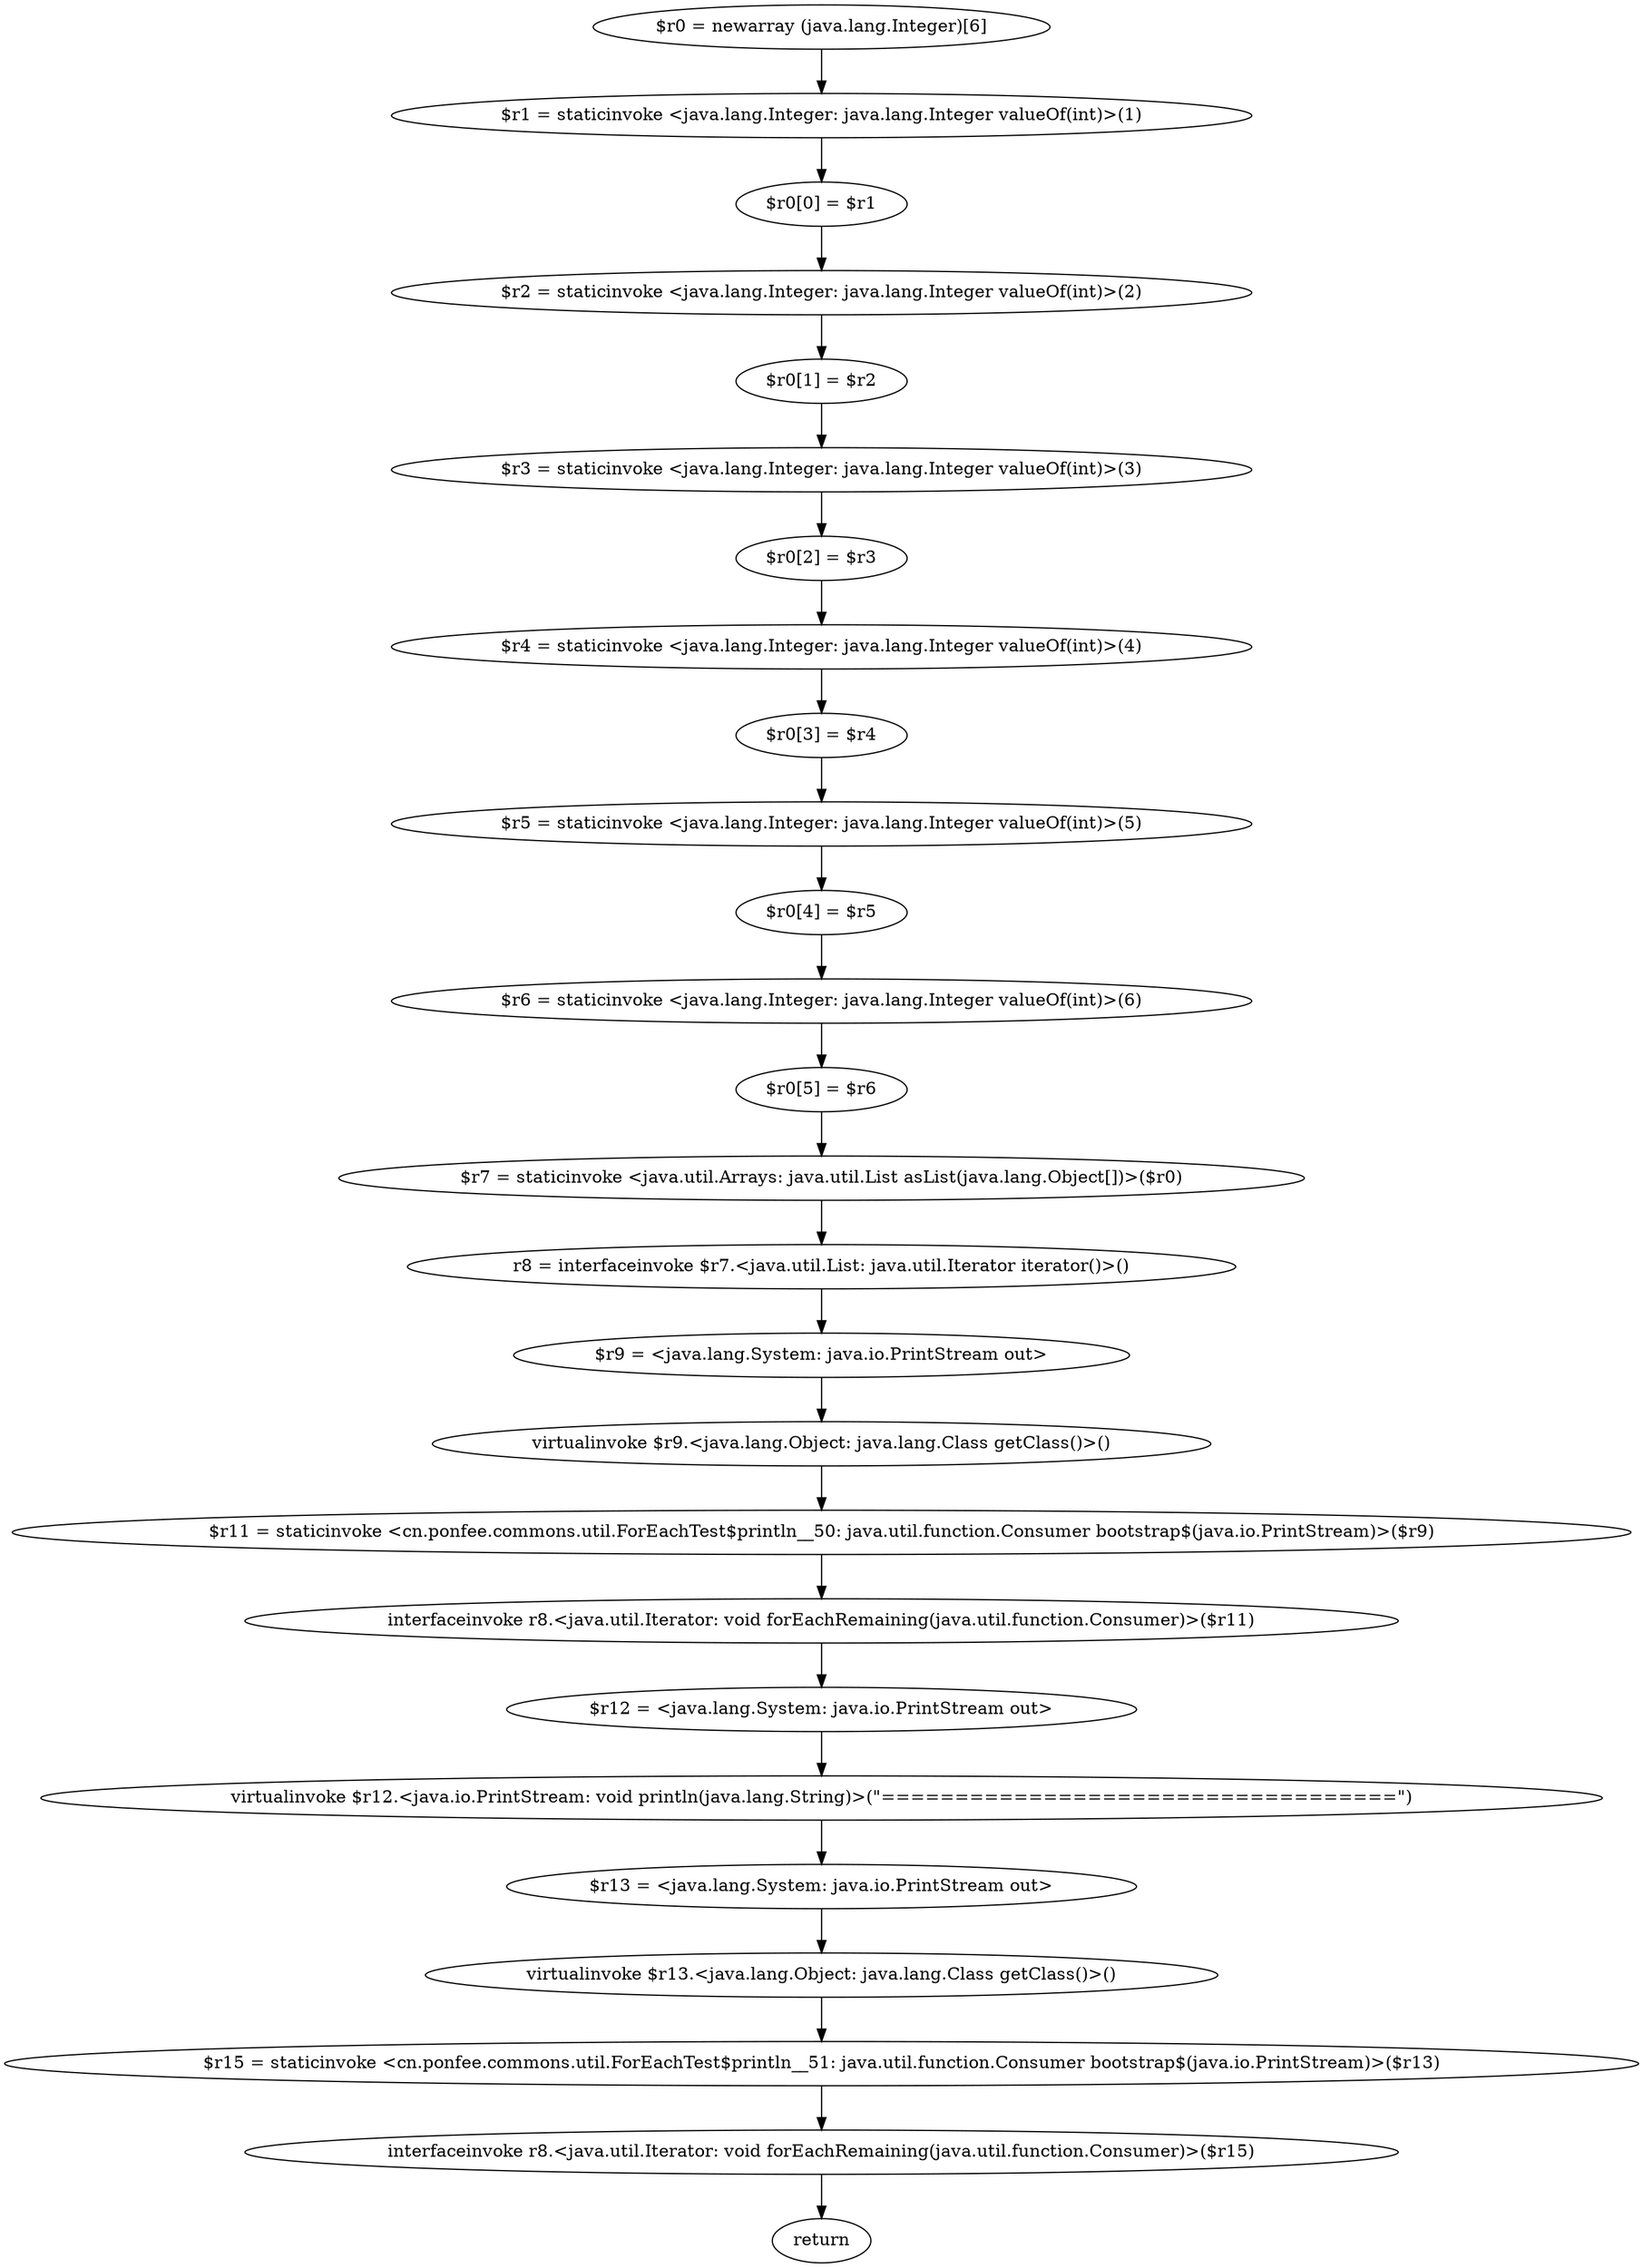 digraph "unitGraph" {
    "$r0 = newarray (java.lang.Integer)[6]"
    "$r1 = staticinvoke <java.lang.Integer: java.lang.Integer valueOf(int)>(1)"
    "$r0[0] = $r1"
    "$r2 = staticinvoke <java.lang.Integer: java.lang.Integer valueOf(int)>(2)"
    "$r0[1] = $r2"
    "$r3 = staticinvoke <java.lang.Integer: java.lang.Integer valueOf(int)>(3)"
    "$r0[2] = $r3"
    "$r4 = staticinvoke <java.lang.Integer: java.lang.Integer valueOf(int)>(4)"
    "$r0[3] = $r4"
    "$r5 = staticinvoke <java.lang.Integer: java.lang.Integer valueOf(int)>(5)"
    "$r0[4] = $r5"
    "$r6 = staticinvoke <java.lang.Integer: java.lang.Integer valueOf(int)>(6)"
    "$r0[5] = $r6"
    "$r7 = staticinvoke <java.util.Arrays: java.util.List asList(java.lang.Object[])>($r0)"
    "r8 = interfaceinvoke $r7.<java.util.List: java.util.Iterator iterator()>()"
    "$r9 = <java.lang.System: java.io.PrintStream out>"
    "virtualinvoke $r9.<java.lang.Object: java.lang.Class getClass()>()"
    "$r11 = staticinvoke <cn.ponfee.commons.util.ForEachTest$println__50: java.util.function.Consumer bootstrap$(java.io.PrintStream)>($r9)"
    "interfaceinvoke r8.<java.util.Iterator: void forEachRemaining(java.util.function.Consumer)>($r11)"
    "$r12 = <java.lang.System: java.io.PrintStream out>"
    "virtualinvoke $r12.<java.io.PrintStream: void println(java.lang.String)>(\"===================================\")"
    "$r13 = <java.lang.System: java.io.PrintStream out>"
    "virtualinvoke $r13.<java.lang.Object: java.lang.Class getClass()>()"
    "$r15 = staticinvoke <cn.ponfee.commons.util.ForEachTest$println__51: java.util.function.Consumer bootstrap$(java.io.PrintStream)>($r13)"
    "interfaceinvoke r8.<java.util.Iterator: void forEachRemaining(java.util.function.Consumer)>($r15)"
    "return"
    "$r0 = newarray (java.lang.Integer)[6]"->"$r1 = staticinvoke <java.lang.Integer: java.lang.Integer valueOf(int)>(1)";
    "$r1 = staticinvoke <java.lang.Integer: java.lang.Integer valueOf(int)>(1)"->"$r0[0] = $r1";
    "$r0[0] = $r1"->"$r2 = staticinvoke <java.lang.Integer: java.lang.Integer valueOf(int)>(2)";
    "$r2 = staticinvoke <java.lang.Integer: java.lang.Integer valueOf(int)>(2)"->"$r0[1] = $r2";
    "$r0[1] = $r2"->"$r3 = staticinvoke <java.lang.Integer: java.lang.Integer valueOf(int)>(3)";
    "$r3 = staticinvoke <java.lang.Integer: java.lang.Integer valueOf(int)>(3)"->"$r0[2] = $r3";
    "$r0[2] = $r3"->"$r4 = staticinvoke <java.lang.Integer: java.lang.Integer valueOf(int)>(4)";
    "$r4 = staticinvoke <java.lang.Integer: java.lang.Integer valueOf(int)>(4)"->"$r0[3] = $r4";
    "$r0[3] = $r4"->"$r5 = staticinvoke <java.lang.Integer: java.lang.Integer valueOf(int)>(5)";
    "$r5 = staticinvoke <java.lang.Integer: java.lang.Integer valueOf(int)>(5)"->"$r0[4] = $r5";
    "$r0[4] = $r5"->"$r6 = staticinvoke <java.lang.Integer: java.lang.Integer valueOf(int)>(6)";
    "$r6 = staticinvoke <java.lang.Integer: java.lang.Integer valueOf(int)>(6)"->"$r0[5] = $r6";
    "$r0[5] = $r6"->"$r7 = staticinvoke <java.util.Arrays: java.util.List asList(java.lang.Object[])>($r0)";
    "$r7 = staticinvoke <java.util.Arrays: java.util.List asList(java.lang.Object[])>($r0)"->"r8 = interfaceinvoke $r7.<java.util.List: java.util.Iterator iterator()>()";
    "r8 = interfaceinvoke $r7.<java.util.List: java.util.Iterator iterator()>()"->"$r9 = <java.lang.System: java.io.PrintStream out>";
    "$r9 = <java.lang.System: java.io.PrintStream out>"->"virtualinvoke $r9.<java.lang.Object: java.lang.Class getClass()>()";
    "virtualinvoke $r9.<java.lang.Object: java.lang.Class getClass()>()"->"$r11 = staticinvoke <cn.ponfee.commons.util.ForEachTest$println__50: java.util.function.Consumer bootstrap$(java.io.PrintStream)>($r9)";
    "$r11 = staticinvoke <cn.ponfee.commons.util.ForEachTest$println__50: java.util.function.Consumer bootstrap$(java.io.PrintStream)>($r9)"->"interfaceinvoke r8.<java.util.Iterator: void forEachRemaining(java.util.function.Consumer)>($r11)";
    "interfaceinvoke r8.<java.util.Iterator: void forEachRemaining(java.util.function.Consumer)>($r11)"->"$r12 = <java.lang.System: java.io.PrintStream out>";
    "$r12 = <java.lang.System: java.io.PrintStream out>"->"virtualinvoke $r12.<java.io.PrintStream: void println(java.lang.String)>(\"===================================\")";
    "virtualinvoke $r12.<java.io.PrintStream: void println(java.lang.String)>(\"===================================\")"->"$r13 = <java.lang.System: java.io.PrintStream out>";
    "$r13 = <java.lang.System: java.io.PrintStream out>"->"virtualinvoke $r13.<java.lang.Object: java.lang.Class getClass()>()";
    "virtualinvoke $r13.<java.lang.Object: java.lang.Class getClass()>()"->"$r15 = staticinvoke <cn.ponfee.commons.util.ForEachTest$println__51: java.util.function.Consumer bootstrap$(java.io.PrintStream)>($r13)";
    "$r15 = staticinvoke <cn.ponfee.commons.util.ForEachTest$println__51: java.util.function.Consumer bootstrap$(java.io.PrintStream)>($r13)"->"interfaceinvoke r8.<java.util.Iterator: void forEachRemaining(java.util.function.Consumer)>($r15)";
    "interfaceinvoke r8.<java.util.Iterator: void forEachRemaining(java.util.function.Consumer)>($r15)"->"return";
}
